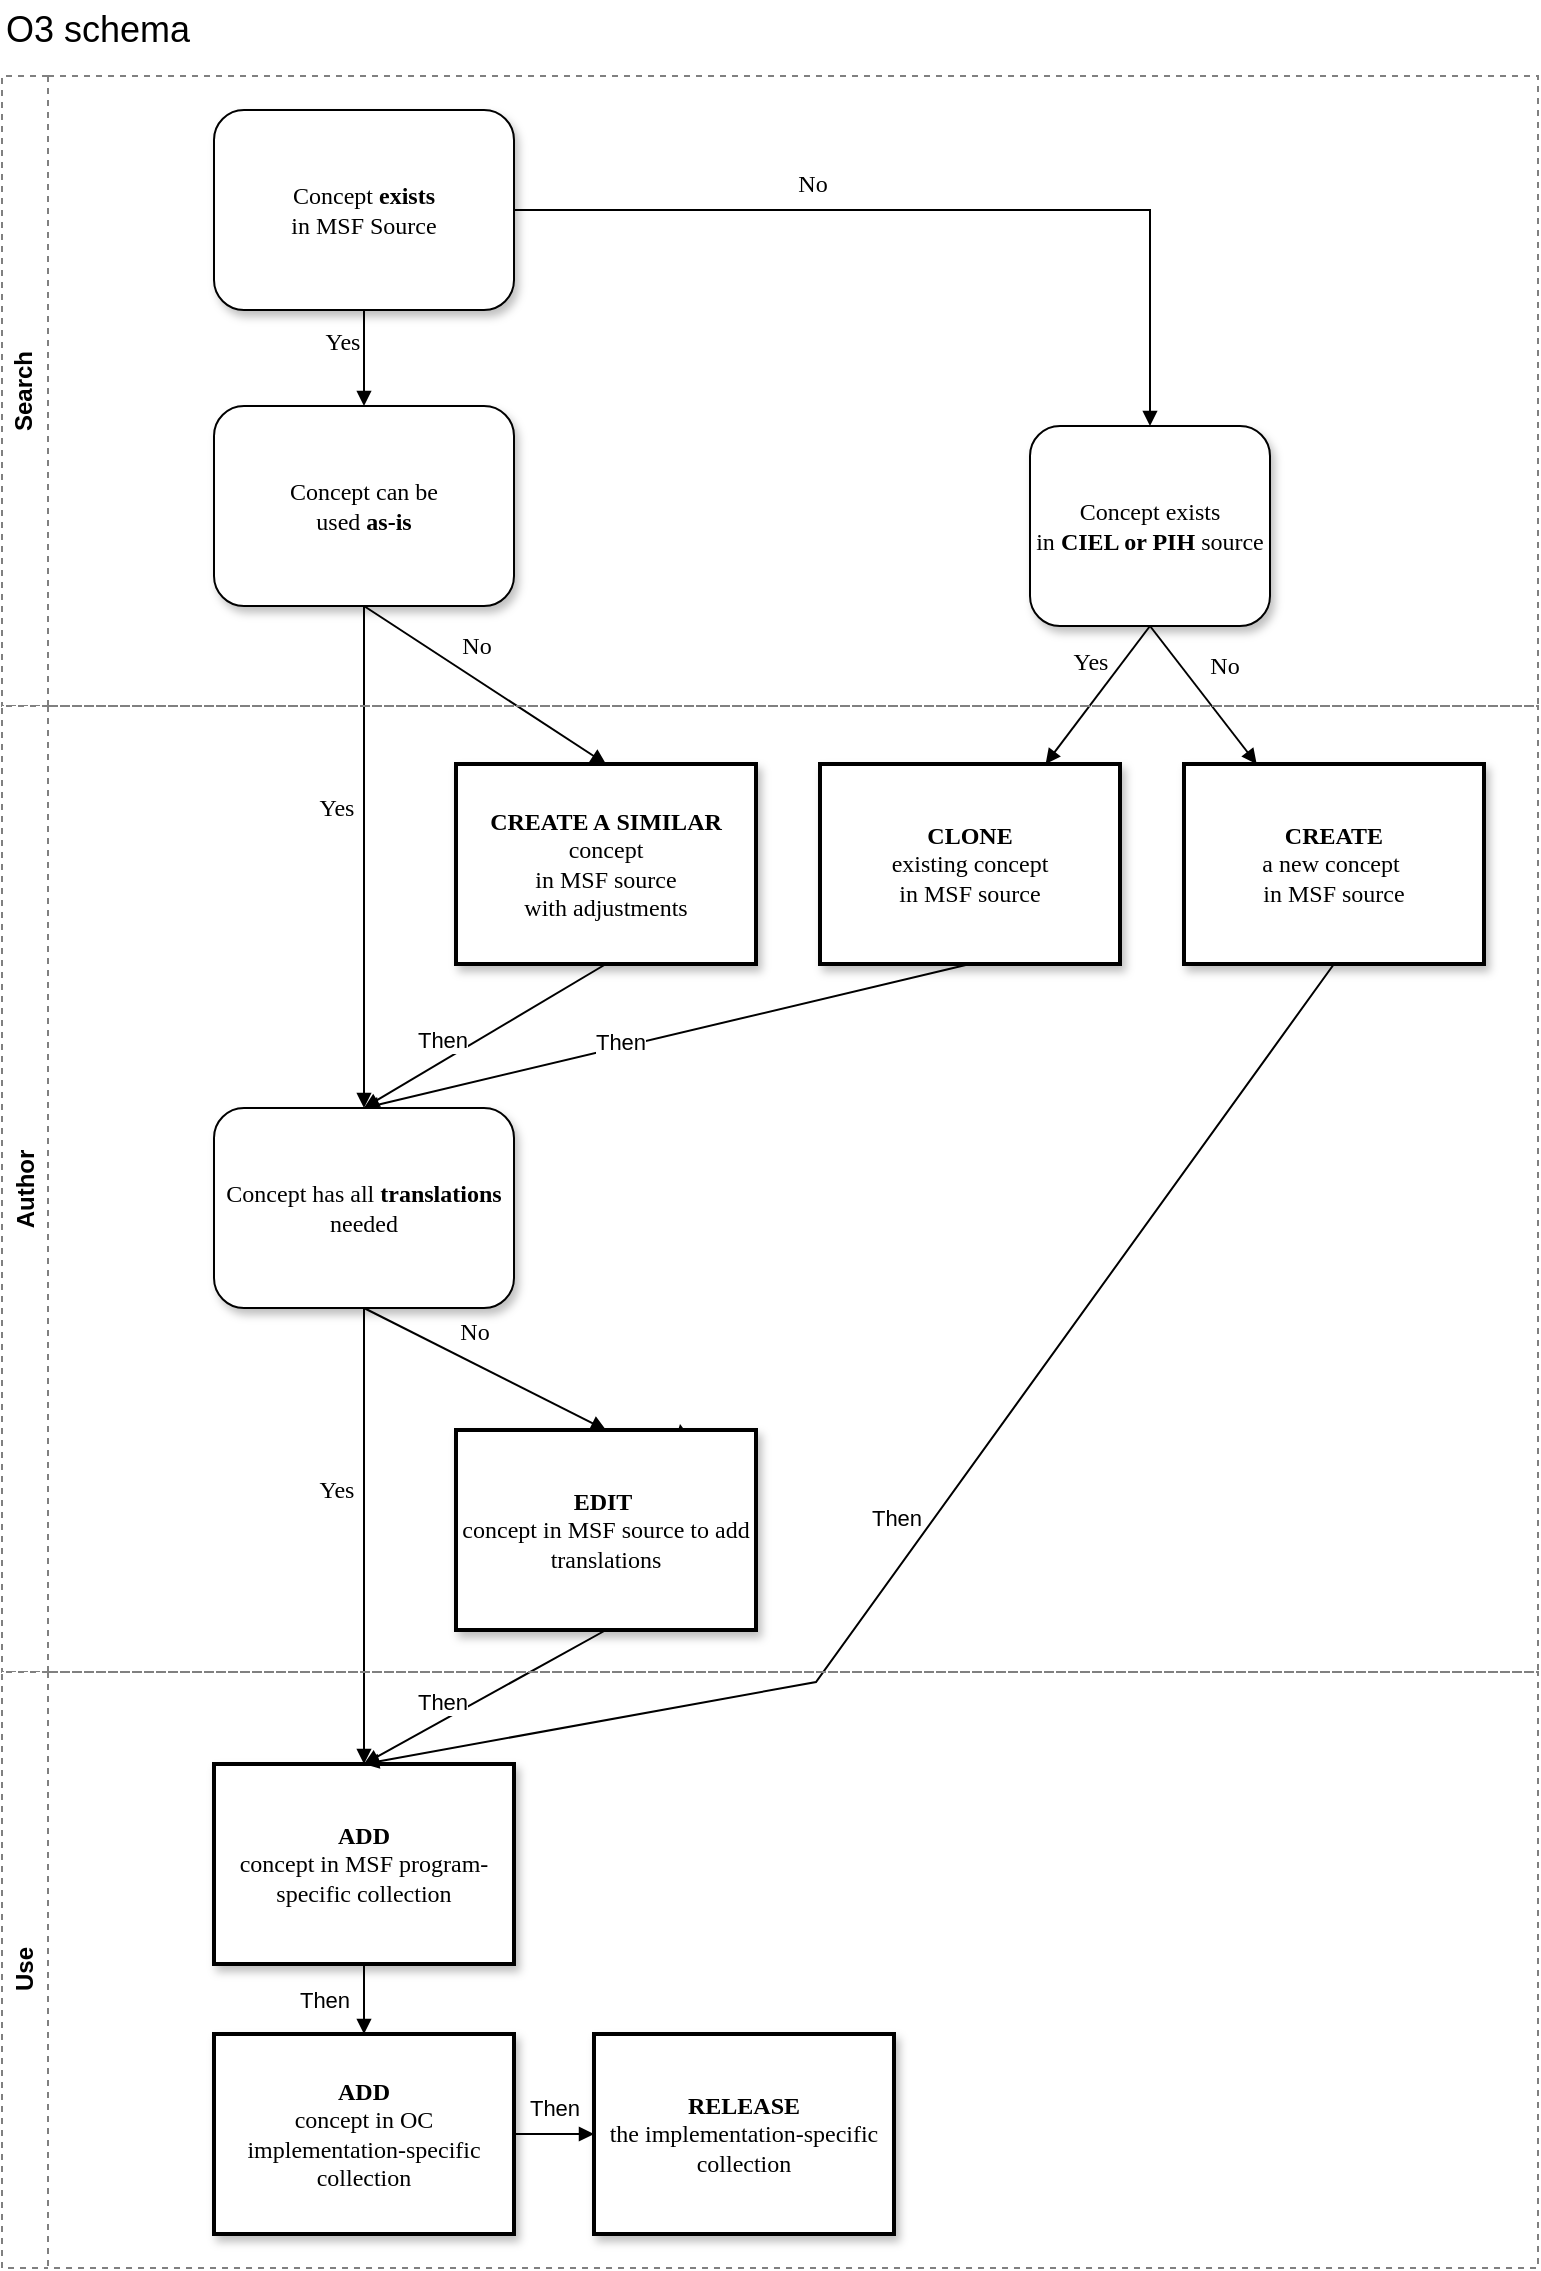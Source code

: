 <mxfile version="25.0.3">
  <diagram name="Page-1" id="10a91c8b-09ff-31b1-d368-03940ed4cc9e">
    <mxGraphModel dx="1041" dy="710" grid="0" gridSize="10" guides="1" tooltips="1" connect="1" arrows="1" fold="1" page="1" pageScale="1" pageWidth="827" pageHeight="1169" background="none" math="0" shadow="0">
      <root>
        <mxCell id="0" />
        <mxCell id="1" parent="0" />
        <mxCell id="62893188c0fa7362-1" value="Concept &lt;b&gt;exists&lt;/b&gt; &lt;br&gt;in MSF Source" style="whiteSpace=wrap;html=1;rounded=1;shadow=1;labelBackgroundColor=none;strokeWidth=1;fontFamily=Verdana;fontSize=12;align=center;" parent="1" vertex="1">
          <mxGeometry x="137" y="70" width="150" height="100" as="geometry" />
        </mxCell>
        <mxCell id="62893188c0fa7362-2" value="Concept can be &lt;br&gt;used &lt;b&gt;as-is&lt;/b&gt;" style="whiteSpace=wrap;html=1;rounded=1;shadow=1;labelBackgroundColor=none;strokeWidth=1;fontFamily=Verdana;fontSize=12;align=center;" parent="1" vertex="1">
          <mxGeometry x="137" y="218" width="150" height="100" as="geometry" />
        </mxCell>
        <mxCell id="62893188c0fa7362-4" value="No" style="rounded=0;html=1;labelBackgroundColor=none;startArrow=none;startFill=0;startSize=5;endArrow=block;endFill=1;endSize=5;jettySize=auto;orthogonalLoop=1;strokeWidth=1;fontFamily=Verdana;fontSize=12" parent="1" source="62893188c0fa7362-1" target="62893188c0fa7362-3" edge="1">
          <mxGeometry x="-0.3" y="13" relative="1" as="geometry">
            <mxPoint as="offset" />
            <Array as="points">
              <mxPoint x="605" y="120" />
            </Array>
          </mxGeometry>
        </mxCell>
        <mxCell id="62893188c0fa7362-5" value="Yes" style="rounded=0;html=1;labelBackgroundColor=none;startArrow=none;startFill=0;startSize=5;endArrow=block;endFill=1;endSize=5;jettySize=auto;orthogonalLoop=1;strokeWidth=1;fontFamily=Verdana;fontSize=12" parent="1" source="62893188c0fa7362-1" target="62893188c0fa7362-2" edge="1">
          <mxGeometry x="-0.359" y="-11" relative="1" as="geometry">
            <mxPoint as="offset" />
          </mxGeometry>
        </mxCell>
        <mxCell id="62893188c0fa7362-8" value="&lt;b&gt;ADD&lt;/b&gt; &lt;br&gt;concept&amp;nbsp;in OC&lt;br&gt;implementation-specific collection" style="whiteSpace=wrap;html=1;rounded=0;shadow=1;labelBackgroundColor=none;strokeWidth=2;fontFamily=Verdana;fontSize=12;align=center;" parent="1" vertex="1">
          <mxGeometry x="137" y="1032" width="150" height="100" as="geometry" />
        </mxCell>
        <mxCell id="62893188c0fa7362-9" value="&lt;b&gt;CREATE A&lt;/b&gt; &lt;b&gt;SIMILAR&lt;/b&gt; concept &lt;br&gt;in MSF source &lt;br&gt;with adjustments" style="whiteSpace=wrap;html=1;rounded=0;shadow=1;labelBackgroundColor=none;strokeWidth=2;fontFamily=Verdana;fontSize=12;align=center;" parent="1" vertex="1">
          <mxGeometry x="258" y="397" width="150" height="100" as="geometry" />
        </mxCell>
        <mxCell id="62893188c0fa7362-10" value="&lt;b&gt;CLONE&lt;/b&gt; &lt;br&gt;existing concept &lt;br&gt;in MSF source" style="whiteSpace=wrap;html=1;rounded=0;shadow=1;labelBackgroundColor=none;strokeWidth=2;fontFamily=Verdana;fontSize=12;align=center;" parent="1" vertex="1">
          <mxGeometry x="440" y="397" width="150" height="100" as="geometry" />
        </mxCell>
        <mxCell id="62893188c0fa7362-11" value="&lt;b&gt;CREATE&lt;/b&gt; &lt;br&gt;a new concept&amp;nbsp;&lt;div&gt;in MSF source&lt;/div&gt;" style="whiteSpace=wrap;html=1;rounded=0;shadow=1;labelBackgroundColor=none;strokeWidth=2;fontFamily=Verdana;fontSize=12;align=center;" parent="1" vertex="1">
          <mxGeometry x="622" y="397" width="150" height="100" as="geometry" />
        </mxCell>
        <mxCell id="62893188c0fa7362-15" value="No" style="rounded=0;html=1;labelBackgroundColor=none;startArrow=none;startFill=0;startSize=5;endArrow=block;endFill=1;endSize=5;jettySize=auto;orthogonalLoop=1;strokeWidth=1;fontFamily=Verdana;fontSize=12;entryX=0.5;entryY=0;entryDx=0;entryDy=0;exitX=0.5;exitY=1;exitDx=0;exitDy=0;" parent="1" source="62893188c0fa7362-2" target="62893188c0fa7362-9" edge="1">
          <mxGeometry x="-0.2" y="14" relative="1" as="geometry">
            <mxPoint as="offset" />
            <mxPoint x="212" y="357" as="sourcePoint" />
          </mxGeometry>
        </mxCell>
        <mxCell id="62893188c0fa7362-16" value="Yes" style="rounded=0;html=1;labelBackgroundColor=none;startArrow=none;startFill=0;startSize=5;endArrow=block;endFill=1;endSize=5;jettySize=auto;orthogonalLoop=1;strokeWidth=1;fontFamily=Verdana;fontSize=12;exitX=0.5;exitY=1;exitDx=0;exitDy=0;" parent="1" source="62893188c0fa7362-3" target="62893188c0fa7362-10" edge="1">
          <mxGeometry x="-0.261" y="-13" relative="1" as="geometry">
            <mxPoint as="offset" />
            <mxPoint x="608.429" y="357" as="sourcePoint" />
          </mxGeometry>
        </mxCell>
        <mxCell id="62893188c0fa7362-17" value="No" style="rounded=0;html=1;labelBackgroundColor=none;startArrow=none;startFill=0;startSize=5;endArrow=block;endFill=1;endSize=5;jettySize=auto;orthogonalLoop=1;strokeWidth=1;fontFamily=Verdana;fontSize=12;exitX=0.5;exitY=1;exitDx=0;exitDy=0;" parent="1" source="62893188c0fa7362-3" target="62893188c0fa7362-11" edge="1">
          <mxGeometry x="-0.129" y="17" relative="1" as="geometry">
            <mxPoint as="offset" />
            <mxPoint x="674.143" y="357" as="sourcePoint" />
          </mxGeometry>
        </mxCell>
        <mxCell id="xiy98-rzdxPr2wgRPmue-1" value="&lt;b&gt;ADD&lt;/b&gt;&lt;div&gt; concept in MSF program-specific collection&lt;br&gt;&lt;/div&gt;" style="whiteSpace=wrap;html=1;rounded=0;shadow=1;labelBackgroundColor=none;strokeWidth=2;fontFamily=Verdana;fontSize=12;align=center;" parent="1" vertex="1">
          <mxGeometry x="137" y="897" width="150" height="100" as="geometry" />
        </mxCell>
        <mxCell id="xiy98-rzdxPr2wgRPmue-2" value="Yes" style="rounded=0;html=1;labelBackgroundColor=none;startArrow=none;startFill=0;startSize=5;endArrow=block;endFill=1;endSize=5;jettySize=auto;orthogonalLoop=1;strokeWidth=1;fontFamily=Verdana;fontSize=12;entryX=0.5;entryY=0;entryDx=0;entryDy=0;exitX=0.5;exitY=1;exitDx=0;exitDy=0;" parent="1" source="62893188c0fa7362-2" target="xiy98-rzdxPr2wgRPmue-17" edge="1">
          <mxGeometry x="-0.2" y="-14" relative="1" as="geometry">
            <mxPoint as="offset" />
            <mxPoint x="212" y="357" as="sourcePoint" />
            <mxPoint x="157" y="497" as="targetPoint" />
          </mxGeometry>
        </mxCell>
        <mxCell id="xiy98-rzdxPr2wgRPmue-3" value="" style="rounded=0;html=1;labelBackgroundColor=none;startArrow=none;startFill=0;startSize=5;endArrow=block;endFill=1;endSize=5;jettySize=auto;orthogonalLoop=1;strokeWidth=1;fontFamily=Verdana;fontSize=12;entryX=0.5;entryY=0;entryDx=0;entryDy=0;exitX=0.5;exitY=1;exitDx=0;exitDy=0;" parent="1" source="xiy98-rzdxPr2wgRPmue-1" target="62893188c0fa7362-8" edge="1">
          <mxGeometry x="-0.2" y="-14" relative="1" as="geometry">
            <mxPoint as="offset" />
            <mxPoint x="-193" y="367" as="sourcePoint" />
            <mxPoint x="-193" y="477" as="targetPoint" />
          </mxGeometry>
        </mxCell>
        <mxCell id="xiy98-rzdxPr2wgRPmue-8" value="Then" style="edgeLabel;html=1;align=center;verticalAlign=middle;resizable=0;points=[];" parent="xiy98-rzdxPr2wgRPmue-3" vertex="1" connectable="0">
          <mxGeometry x="0.011" y="2" relative="1" as="geometry">
            <mxPoint x="-22" as="offset" />
          </mxGeometry>
        </mxCell>
        <mxCell id="xiy98-rzdxPr2wgRPmue-9" value="" style="rounded=0;html=1;labelBackgroundColor=none;startArrow=none;startFill=0;startSize=5;endArrow=block;endFill=1;endSize=5;jettySize=auto;orthogonalLoop=1;strokeWidth=1;fontFamily=Verdana;fontSize=12;entryX=0.5;entryY=0;entryDx=0;entryDy=0;exitX=0.5;exitY=1;exitDx=0;exitDy=0;" parent="1" source="62893188c0fa7362-9" target="xiy98-rzdxPr2wgRPmue-17" edge="1">
          <mxGeometry x="-0.2" y="-14" relative="1" as="geometry">
            <mxPoint as="offset" />
            <mxPoint x="290.75" y="487" as="sourcePoint" />
            <mxPoint x="-203" y="397" as="targetPoint" />
          </mxGeometry>
        </mxCell>
        <mxCell id="xiy98-rzdxPr2wgRPmue-10" value="Then" style="edgeLabel;html=1;align=center;verticalAlign=middle;resizable=0;points=[];" parent="xiy98-rzdxPr2wgRPmue-9" vertex="1" connectable="0">
          <mxGeometry x="0.011" y="2" relative="1" as="geometry">
            <mxPoint x="-22" as="offset" />
          </mxGeometry>
        </mxCell>
        <mxCell id="xiy98-rzdxPr2wgRPmue-12" value="" style="rounded=0;html=1;labelBackgroundColor=none;startArrow=none;startFill=0;startSize=5;endArrow=block;endFill=1;endSize=5;jettySize=auto;orthogonalLoop=1;strokeWidth=1;fontFamily=Verdana;fontSize=12;entryX=0.5;entryY=0;entryDx=0;entryDy=0;exitX=0.5;exitY=1;exitDx=0;exitDy=0;" parent="1" source="62893188c0fa7362-10" target="xiy98-rzdxPr2wgRPmue-17" edge="1">
          <mxGeometry x="-0.2" y="-14" relative="1" as="geometry">
            <mxPoint as="offset" />
            <mxPoint x="322" y="522" as="sourcePoint" />
            <mxPoint x="467" y="522" as="targetPoint" />
          </mxGeometry>
        </mxCell>
        <mxCell id="xiy98-rzdxPr2wgRPmue-13" value="Then" style="edgeLabel;html=1;align=center;verticalAlign=middle;resizable=0;points=[];" parent="xiy98-rzdxPr2wgRPmue-12" vertex="1" connectable="0">
          <mxGeometry x="0.011" y="2" relative="1" as="geometry">
            <mxPoint x="-22" as="offset" />
          </mxGeometry>
        </mxCell>
        <mxCell id="xiy98-rzdxPr2wgRPmue-14" value="" style="rounded=0;html=1;labelBackgroundColor=none;startArrow=none;startFill=0;startSize=5;endArrow=block;endFill=1;endSize=5;jettySize=auto;orthogonalLoop=1;strokeWidth=1;fontFamily=Verdana;fontSize=12;exitX=0.5;exitY=1;exitDx=0;exitDy=0;entryX=0.5;entryY=0;entryDx=0;entryDy=0;" parent="1" source="62893188c0fa7362-11" target="xiy98-rzdxPr2wgRPmue-1" edge="1">
          <mxGeometry x="-0.2" y="-14" relative="1" as="geometry">
            <mxPoint as="offset" />
            <mxPoint x="767" y="347" as="sourcePoint" />
            <mxPoint x="380" y="708" as="targetPoint" />
            <Array as="points">
              <mxPoint x="438" y="856" />
            </Array>
          </mxGeometry>
        </mxCell>
        <mxCell id="xiy98-rzdxPr2wgRPmue-15" value="Then" style="edgeLabel;html=1;align=center;verticalAlign=middle;resizable=0;points=[];" parent="xiy98-rzdxPr2wgRPmue-14" vertex="1" connectable="0">
          <mxGeometry x="0.011" y="2" relative="1" as="geometry">
            <mxPoint x="-22" as="offset" />
          </mxGeometry>
        </mxCell>
        <mxCell id="xiy98-rzdxPr2wgRPmue-33" style="edgeStyle=orthogonalEdgeStyle;rounded=0;orthogonalLoop=1;jettySize=auto;html=1;exitX=0.75;exitY=0;exitDx=0;exitDy=0;" parent="1" source="xiy98-rzdxPr2wgRPmue-16" edge="1">
          <mxGeometry relative="1" as="geometry">
            <mxPoint x="370" y="727" as="targetPoint" />
          </mxGeometry>
        </mxCell>
        <mxCell id="xiy98-rzdxPr2wgRPmue-17" value="Concept has all &lt;b&gt;translations&lt;/b&gt; needed" style="whiteSpace=wrap;html=1;rounded=1;shadow=1;labelBackgroundColor=none;strokeWidth=1;fontFamily=Verdana;fontSize=12;align=center;" parent="1" vertex="1">
          <mxGeometry x="137" y="569" width="150" height="100" as="geometry" />
        </mxCell>
        <mxCell id="xiy98-rzdxPr2wgRPmue-18" value="No" style="rounded=0;html=1;labelBackgroundColor=none;startArrow=none;startFill=0;startSize=5;endArrow=block;endFill=1;endSize=5;jettySize=auto;orthogonalLoop=1;strokeWidth=1;fontFamily=Verdana;fontSize=12;entryX=0.5;entryY=0;entryDx=0;entryDy=0;exitX=0.5;exitY=1;exitDx=0;exitDy=0;" parent="1" source="xiy98-rzdxPr2wgRPmue-17" target="xiy98-rzdxPr2wgRPmue-16" edge="1">
          <mxGeometry x="-0.2" y="14" relative="1" as="geometry">
            <mxPoint as="offset" />
            <mxPoint x="222" y="288" as="sourcePoint" />
            <mxPoint x="374" y="367" as="targetPoint" />
          </mxGeometry>
        </mxCell>
        <mxCell id="xiy98-rzdxPr2wgRPmue-19" value="Yes" style="rounded=0;html=1;labelBackgroundColor=none;startArrow=none;startFill=0;startSize=5;endArrow=block;endFill=1;endSize=5;jettySize=auto;orthogonalLoop=1;strokeWidth=1;fontFamily=Verdana;fontSize=12;entryX=0.5;entryY=0;entryDx=0;entryDy=0;exitX=0.5;exitY=1;exitDx=0;exitDy=0;" parent="1" source="xiy98-rzdxPr2wgRPmue-17" target="xiy98-rzdxPr2wgRPmue-1" edge="1">
          <mxGeometry x="-0.2" y="-14" relative="1" as="geometry">
            <mxPoint as="offset" />
            <mxPoint x="222" y="288" as="sourcePoint" />
            <mxPoint x="222" y="539" as="targetPoint" />
          </mxGeometry>
        </mxCell>
        <mxCell id="xiy98-rzdxPr2wgRPmue-21" value="" style="rounded=0;html=1;labelBackgroundColor=none;startArrow=none;startFill=0;startSize=5;endArrow=block;endFill=1;endSize=5;jettySize=auto;orthogonalLoop=1;strokeWidth=1;fontFamily=Verdana;fontSize=12;entryX=0.5;entryY=0;entryDx=0;entryDy=0;exitX=0.5;exitY=1;exitDx=0;exitDy=0;" parent="1" source="xiy98-rzdxPr2wgRPmue-16" target="xiy98-rzdxPr2wgRPmue-1" edge="1">
          <mxGeometry x="-0.2" y="-14" relative="1" as="geometry">
            <mxPoint as="offset" />
            <mxPoint x="558" y="467" as="sourcePoint" />
            <mxPoint x="297" y="589" as="targetPoint" />
          </mxGeometry>
        </mxCell>
        <mxCell id="xiy98-rzdxPr2wgRPmue-22" value="Then" style="edgeLabel;html=1;align=center;verticalAlign=middle;resizable=0;points=[];" parent="xiy98-rzdxPr2wgRPmue-21" vertex="1" connectable="0">
          <mxGeometry x="0.011" y="2" relative="1" as="geometry">
            <mxPoint x="-22" as="offset" />
          </mxGeometry>
        </mxCell>
        <mxCell id="xiy98-rzdxPr2wgRPmue-23" value="Search" style="swimlane;horizontal=0;whiteSpace=wrap;html=1;strokeWidth=1;dashed=1;strokeColor=#808080;" parent="1" vertex="1">
          <mxGeometry x="31" y="53" width="768" height="315" as="geometry" />
        </mxCell>
        <mxCell id="62893188c0fa7362-3" value="Concept exists &lt;br&gt;in &lt;b&gt;CIEL or PIH&lt;/b&gt; source" style="whiteSpace=wrap;html=1;rounded=1;shadow=1;labelBackgroundColor=none;strokeWidth=1;fontFamily=Verdana;fontSize=12;align=center;" parent="xiy98-rzdxPr2wgRPmue-23" vertex="1">
          <mxGeometry x="514" y="175" width="120" height="100" as="geometry" />
        </mxCell>
        <mxCell id="xiy98-rzdxPr2wgRPmue-24" value="Author" style="swimlane;horizontal=0;whiteSpace=wrap;html=1;strokeWidth=1;dashed=1;strokeColor=#808080;" parent="1" vertex="1">
          <mxGeometry x="31" y="368" width="768" height="483" as="geometry" />
        </mxCell>
        <mxCell id="xiy98-rzdxPr2wgRPmue-16" value="&lt;b&gt;EDIT&amp;nbsp;&lt;/b&gt;&lt;br&gt;concept in MSF source to add translations" style="whiteSpace=wrap;html=1;rounded=0;shadow=1;labelBackgroundColor=none;strokeWidth=2;fontFamily=Verdana;fontSize=12;align=center;" parent="xiy98-rzdxPr2wgRPmue-24" vertex="1">
          <mxGeometry x="227" y="362" width="150" height="100" as="geometry" />
        </mxCell>
        <mxCell id="xiy98-rzdxPr2wgRPmue-26" value="Use" style="swimlane;horizontal=0;whiteSpace=wrap;html=1;strokeWidth=1;dashed=1;strokeColor=#808080;" parent="1" vertex="1">
          <mxGeometry x="31" y="851" width="768" height="298" as="geometry">
            <mxRectangle x="39" y="851" width="32" height="138" as="alternateBounds" />
          </mxGeometry>
        </mxCell>
        <mxCell id="xiy98-rzdxPr2wgRPmue-28" value="&lt;b&gt;RELEASE&lt;/b&gt;&lt;br&gt;the implementation-specific collection" style="whiteSpace=wrap;html=1;rounded=0;shadow=1;labelBackgroundColor=none;strokeWidth=2;fontFamily=Verdana;fontSize=12;align=center;" parent="xiy98-rzdxPr2wgRPmue-26" vertex="1">
          <mxGeometry x="296" y="181" width="150" height="100" as="geometry" />
        </mxCell>
        <mxCell id="xiy98-rzdxPr2wgRPmue-29" value="" style="rounded=0;html=1;labelBackgroundColor=none;startArrow=none;startFill=0;startSize=5;endArrow=block;endFill=1;endSize=5;jettySize=auto;orthogonalLoop=1;strokeWidth=1;fontFamily=Verdana;fontSize=12;entryX=0;entryY=0.5;entryDx=0;entryDy=0;exitX=1;exitY=0.5;exitDx=0;exitDy=0;" parent="1" source="62893188c0fa7362-8" target="xiy98-rzdxPr2wgRPmue-28" edge="1">
          <mxGeometry x="-0.2" y="-14" relative="1" as="geometry">
            <mxPoint as="offset" />
            <mxPoint x="222" y="1007" as="sourcePoint" />
            <mxPoint x="222" y="1042" as="targetPoint" />
          </mxGeometry>
        </mxCell>
        <mxCell id="xiy98-rzdxPr2wgRPmue-30" value="Then" style="edgeLabel;html=1;align=center;verticalAlign=middle;resizable=0;points=[];" parent="xiy98-rzdxPr2wgRPmue-29" vertex="1" connectable="0">
          <mxGeometry x="0.011" y="2" relative="1" as="geometry">
            <mxPoint y="-11" as="offset" />
          </mxGeometry>
        </mxCell>
        <mxCell id="xiy98-rzdxPr2wgRPmue-32" value="&lt;span style=&quot;font-size: 18px;&quot;&gt;O3 schema&lt;/span&gt;" style="text;html=1;align=left;verticalAlign=middle;whiteSpace=wrap;rounded=0;" parent="1" vertex="1">
          <mxGeometry x="31" y="15" width="758" height="30" as="geometry" />
        </mxCell>
      </root>
    </mxGraphModel>
  </diagram>
</mxfile>
